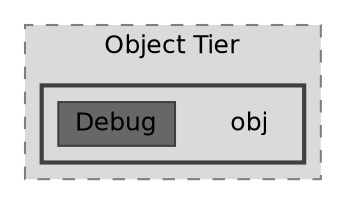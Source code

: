 digraph "C:/Users/hugoc/Desktop/2024_2025/Programação Orientada a Objetos/trabalhoPOO_23010_Fase2/src/Object Tier/obj"
{
 // LATEX_PDF_SIZE
  bgcolor="transparent";
  edge [fontname=Helvetica,fontsize=12,labelfontname=Helvetica,labelfontsize=10];
  node [fontname=Helvetica,fontsize=12,shape=box,height=0.2,width=0.4];
  compound=true
  subgraph clusterdir_501637ec05ec90fb9f4c4e3b595e6409 {
    graph [ bgcolor="#dadada", pencolor="grey50", label="Object Tier", fontname=Helvetica,fontsize=12 style="filled,dashed", URL="dir_501637ec05ec90fb9f4c4e3b595e6409.html",tooltip=""]
  subgraph clusterdir_3dc8c5122205d1408330c9c51a473141 {
    graph [ bgcolor="#dadada", pencolor="grey25", label="", fontname=Helvetica,fontsize=12 style="filled,bold", URL="dir_3dc8c5122205d1408330c9c51a473141.html",tooltip=""]
    dir_3dc8c5122205d1408330c9c51a473141 [shape=plaintext, label="obj"];
  dir_4e31fca962e522163c45786b99e4b27e [label="Debug", fillcolor="#676767", color="grey25", style="filled", URL="dir_4e31fca962e522163c45786b99e4b27e.html",tooltip=""];
  }
  }
}
